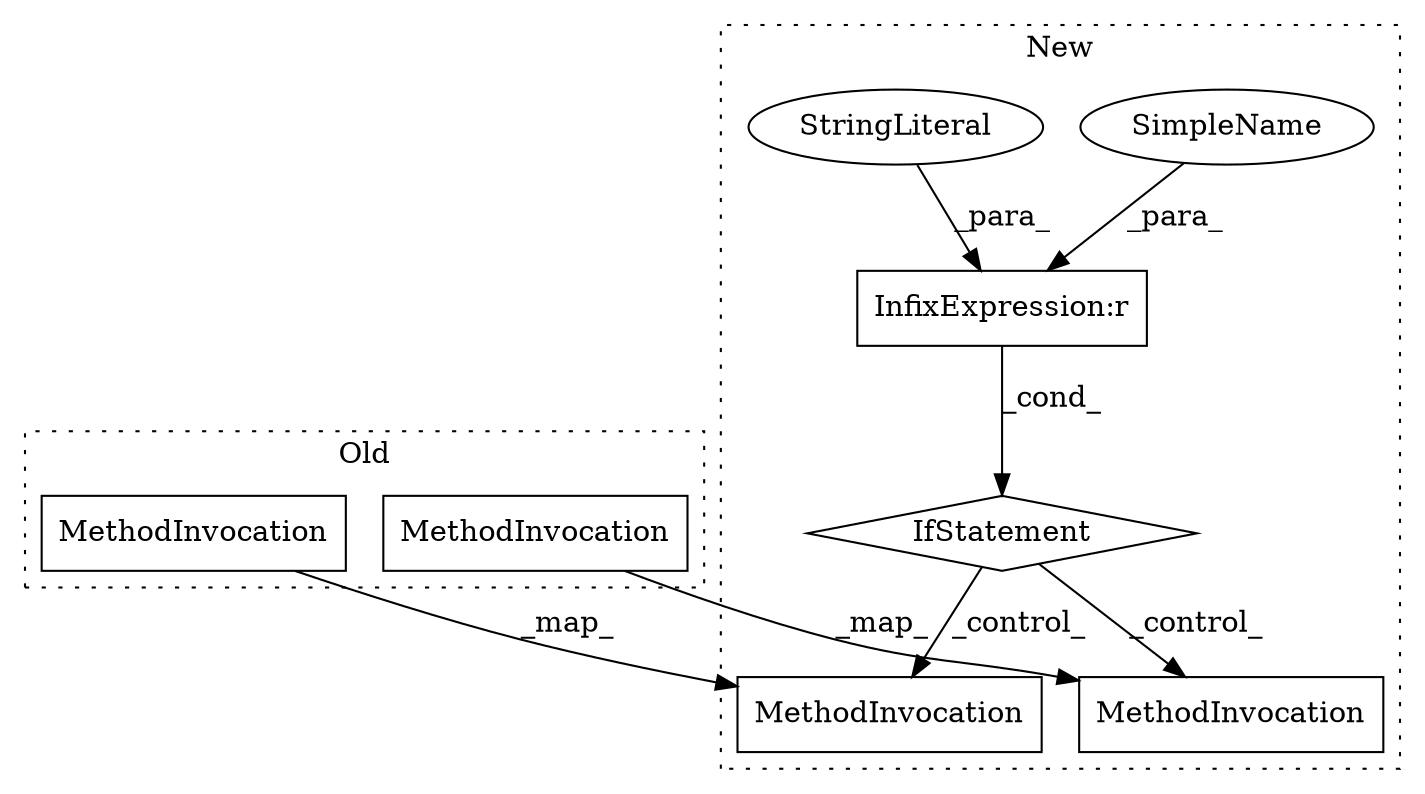 digraph G {
subgraph cluster0 {
2 [label="MethodInvocation" a="32" s="2471" l="14" shape="box"];
3 [label="MethodInvocation" a="32" s="2526,2558" l="10,1" shape="box"];
label = "Old";
style="dotted";
}
subgraph cluster1 {
1 [label="IfStatement" a="25" s="2635,2669" l="4,15" shape="diamond"];
4 [label="MethodInvocation" a="32" s="2862" l="14" shape="box"];
5 [label="MethodInvocation" a="32" s="2921,2953" l="10,1" shape="box"];
6 [label="SimpleName" a="42" s="2639" l="6" shape="ellipse"];
7 [label="StringLiteral" a="45" s="2665" l="4" shape="ellipse"];
8 [label="InfixExpression:r" a="27" s="2661" l="4" shape="box"];
label = "New";
style="dotted";
}
1 -> 5 [label="_control_"];
1 -> 4 [label="_control_"];
2 -> 4 [label="_map_"];
3 -> 5 [label="_map_"];
6 -> 8 [label="_para_"];
7 -> 8 [label="_para_"];
8 -> 1 [label="_cond_"];
}